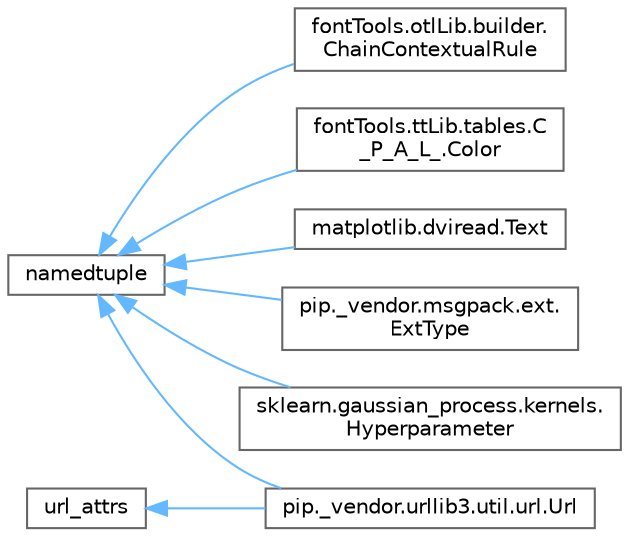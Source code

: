digraph "Graphical Class Hierarchy"
{
 // LATEX_PDF_SIZE
  bgcolor="transparent";
  edge [fontname=Helvetica,fontsize=10,labelfontname=Helvetica,labelfontsize=10];
  node [fontname=Helvetica,fontsize=10,shape=box,height=0.2,width=0.4];
  rankdir="LR";
  Node0 [id="Node000000",label="namedtuple",height=0.2,width=0.4,color="grey40", fillcolor="white", style="filled",URL="$d7/d51/classnamedtuple.html",tooltip=" "];
  Node0 -> Node1 [id="edge4144_Node000000_Node000001",dir="back",color="steelblue1",style="solid",tooltip=" "];
  Node1 [id="Node000001",label="fontTools.otlLib.builder.\lChainContextualRule",height=0.2,width=0.4,color="grey40", fillcolor="white", style="filled",URL="$d4/de5/classfontTools_1_1otlLib_1_1builder_1_1ChainContextualRule.html",tooltip=" "];
  Node0 -> Node2 [id="edge4145_Node000000_Node000002",dir="back",color="steelblue1",style="solid",tooltip=" "];
  Node2 [id="Node000002",label="fontTools.ttLib.tables.C\l_P_A_L_.Color",height=0.2,width=0.4,color="grey40", fillcolor="white", style="filled",URL="$dc/daa/classfontTools_1_1ttLib_1_1tables_1_1C__P__A__L___1_1Color.html",tooltip=" "];
  Node0 -> Node3 [id="edge4146_Node000000_Node000003",dir="back",color="steelblue1",style="solid",tooltip=" "];
  Node3 [id="Node000003",label="matplotlib.dviread.Text",height=0.2,width=0.4,color="grey40", fillcolor="white", style="filled",URL="$da/d97/classmatplotlib_1_1dviread_1_1Text.html",tooltip=" "];
  Node0 -> Node4 [id="edge4147_Node000000_Node000004",dir="back",color="steelblue1",style="solid",tooltip=" "];
  Node4 [id="Node000004",label="pip._vendor.msgpack.ext.\lExtType",height=0.2,width=0.4,color="grey40", fillcolor="white", style="filled",URL="$d3/da9/classpip_1_1__vendor_1_1msgpack_1_1ext_1_1ExtType.html",tooltip=" "];
  Node0 -> Node5 [id="edge4148_Node000000_Node000005",dir="back",color="steelblue1",style="solid",tooltip=" "];
  Node5 [id="Node000005",label="pip._vendor.urllib3.util.url.Url",height=0.2,width=0.4,color="grey40", fillcolor="white", style="filled",URL="$d0/dc3/classpip_1_1__vendor_1_1urllib3_1_1util_1_1url_1_1Url.html",tooltip=" "];
  Node0 -> Node7 [id="edge4149_Node000000_Node000007",dir="back",color="steelblue1",style="solid",tooltip=" "];
  Node7 [id="Node000007",label="sklearn.gaussian_process.kernels.\lHyperparameter",height=0.2,width=0.4,color="grey40", fillcolor="white", style="filled",URL="$d6/d0e/classsklearn_1_1gaussian__process_1_1kernels_1_1Hyperparameter.html",tooltip=" "];
  Node6 [id="Node000006",label="url_attrs",height=0.2,width=0.4,color="grey40", fillcolor="white", style="filled",URL="$d9/de1/classurl__attrs.html",tooltip=" "];
  Node6 -> Node5 [id="edge4150_Node000006_Node000005",dir="back",color="steelblue1",style="solid",tooltip=" "];
}
